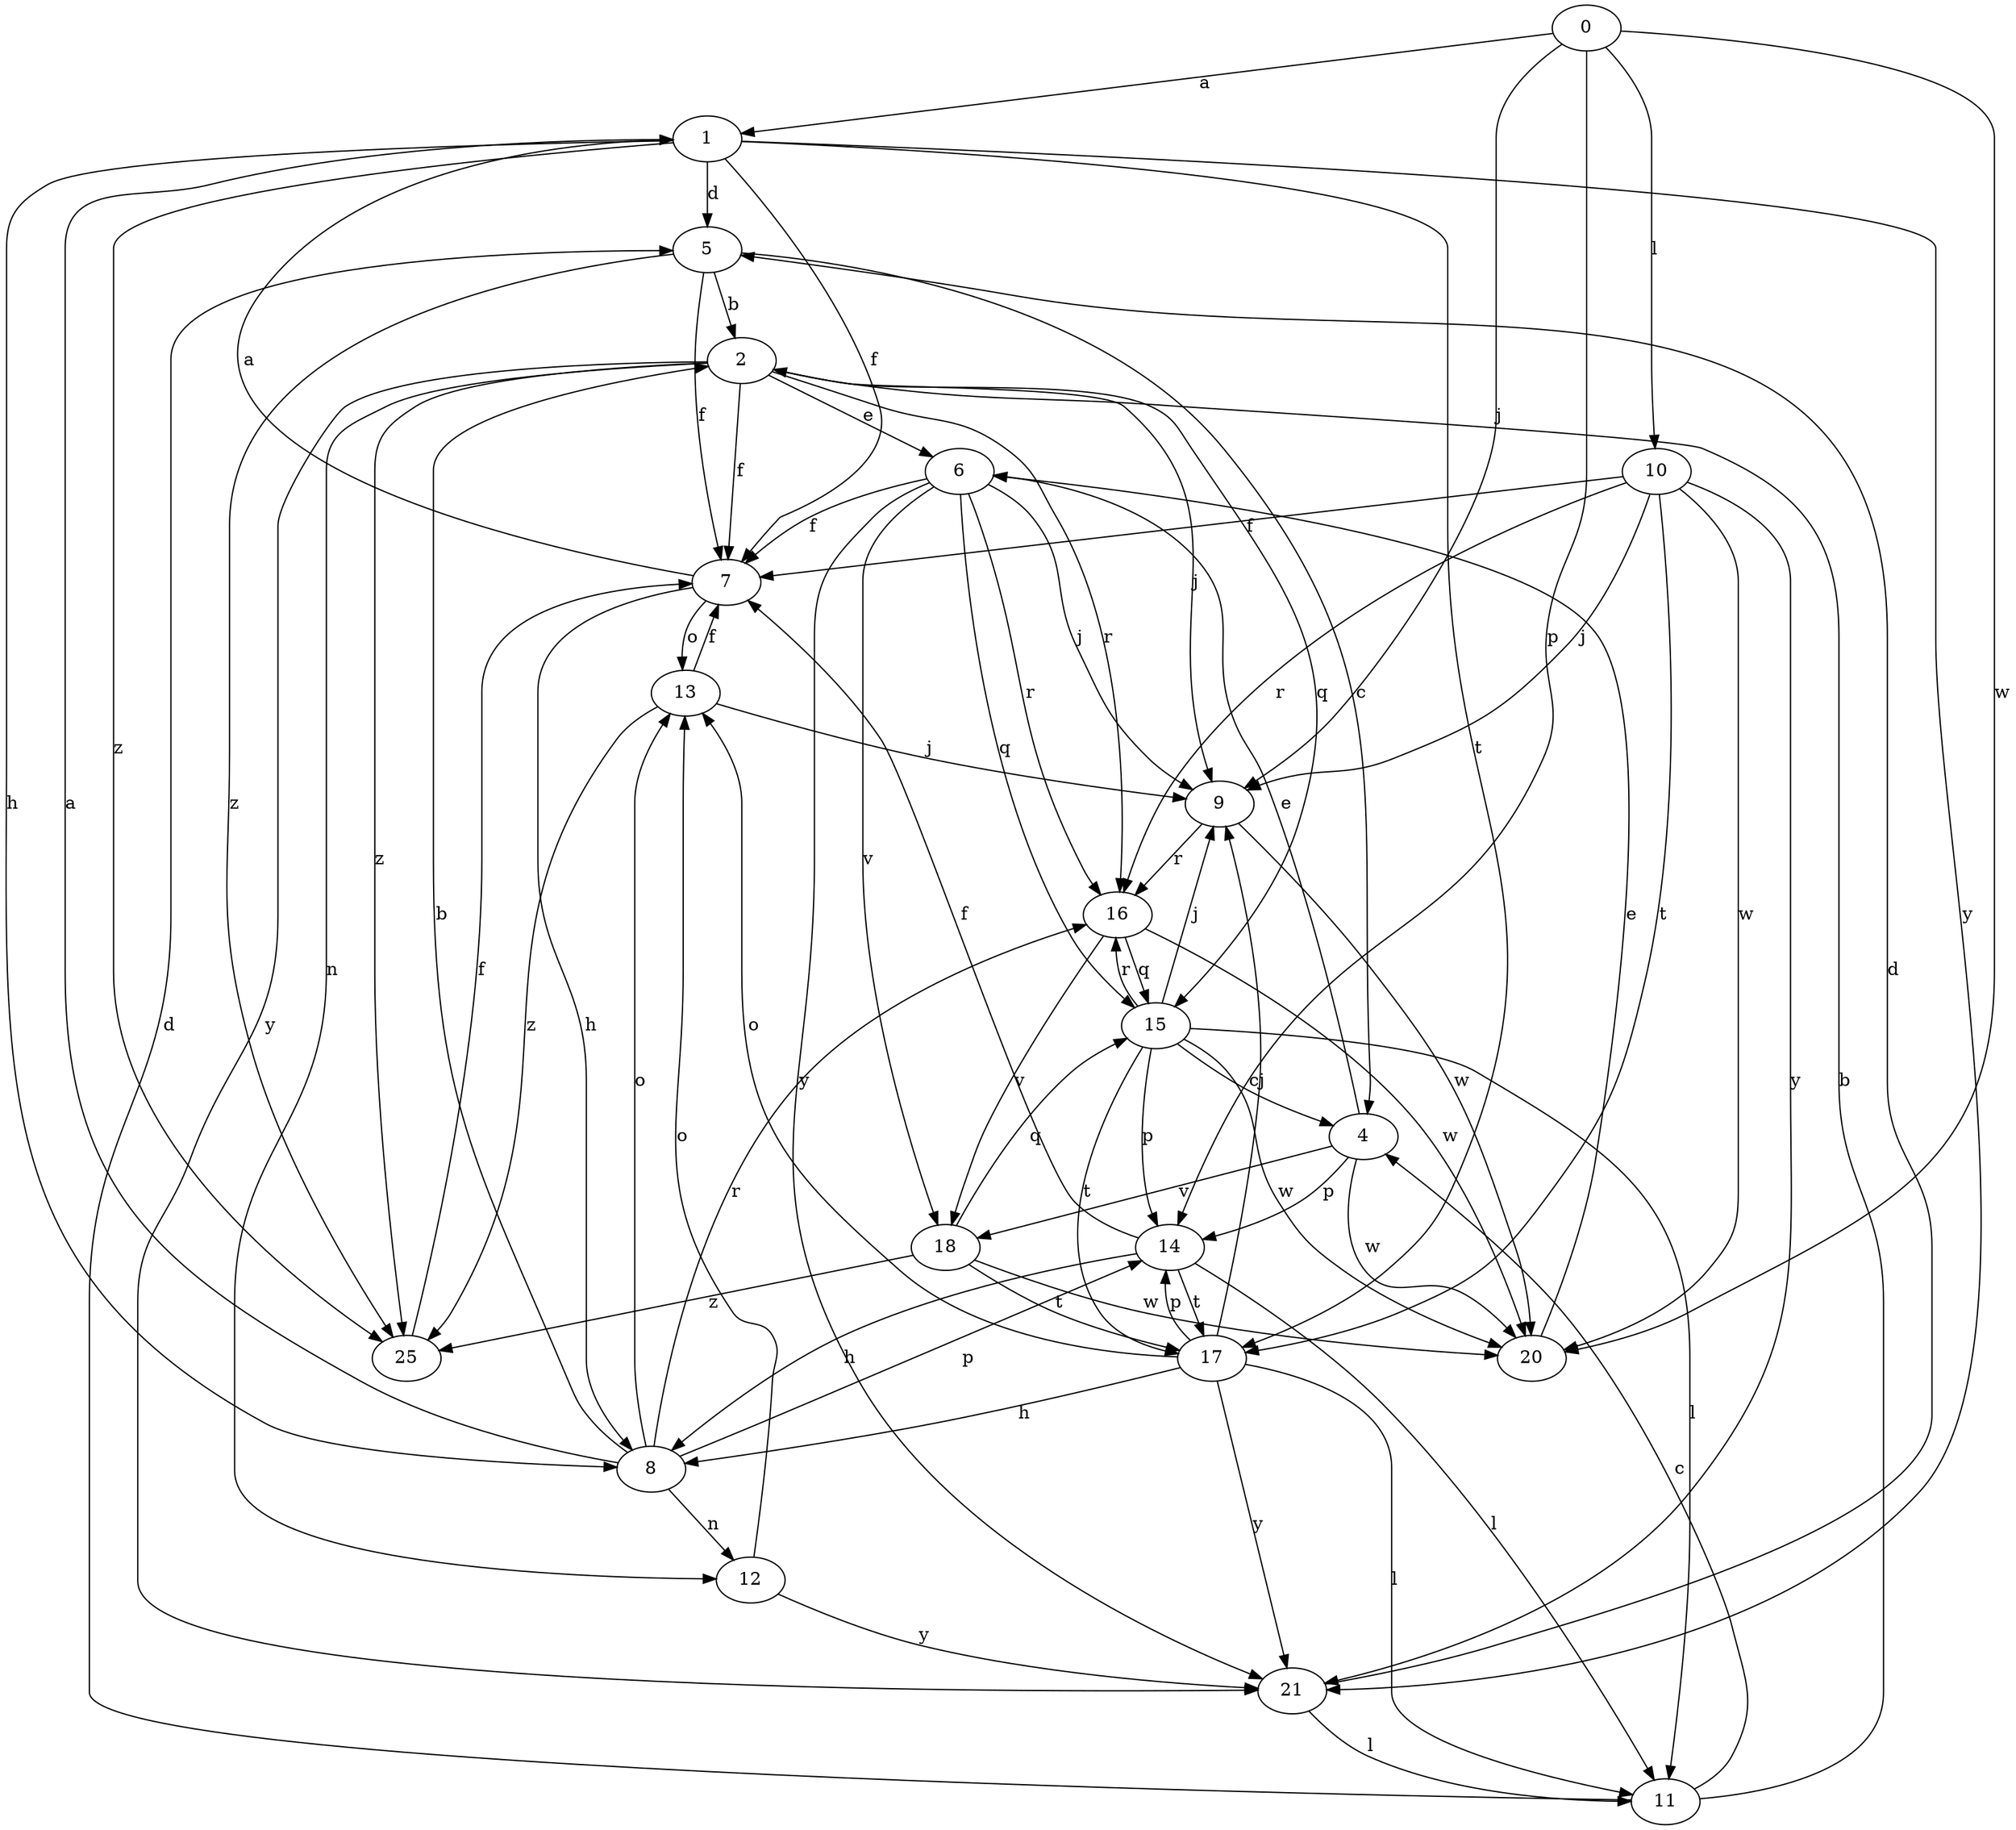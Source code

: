 strict digraph  {
1;
2;
4;
5;
6;
7;
8;
9;
10;
0;
11;
12;
13;
14;
15;
16;
17;
18;
20;
21;
25;
1 -> 5  [label=d];
1 -> 7  [label=f];
1 -> 8  [label=h];
1 -> 17  [label=t];
1 -> 21  [label=y];
1 -> 25  [label=z];
2 -> 6  [label=e];
2 -> 7  [label=f];
2 -> 9  [label=j];
2 -> 12  [label=n];
2 -> 15  [label=q];
2 -> 16  [label=r];
2 -> 21  [label=y];
2 -> 25  [label=z];
4 -> 6  [label=e];
4 -> 14  [label=p];
4 -> 18  [label=v];
4 -> 20  [label=w];
5 -> 2  [label=b];
5 -> 4  [label=c];
5 -> 7  [label=f];
5 -> 25  [label=z];
6 -> 7  [label=f];
6 -> 9  [label=j];
6 -> 15  [label=q];
6 -> 16  [label=r];
6 -> 18  [label=v];
6 -> 21  [label=y];
7 -> 1  [label=a];
7 -> 8  [label=h];
7 -> 13  [label=o];
8 -> 1  [label=a];
8 -> 2  [label=b];
8 -> 12  [label=n];
8 -> 13  [label=o];
8 -> 14  [label=p];
8 -> 16  [label=r];
9 -> 16  [label=r];
9 -> 20  [label=w];
10 -> 7  [label=f];
10 -> 9  [label=j];
10 -> 16  [label=r];
10 -> 17  [label=t];
10 -> 20  [label=w];
10 -> 21  [label=y];
0 -> 1  [label=a];
0 -> 9  [label=j];
0 -> 10  [label=l];
0 -> 14  [label=p];
0 -> 20  [label=w];
11 -> 2  [label=b];
11 -> 4  [label=c];
11 -> 5  [label=d];
12 -> 13  [label=o];
12 -> 21  [label=y];
13 -> 7  [label=f];
13 -> 9  [label=j];
13 -> 25  [label=z];
14 -> 7  [label=f];
14 -> 8  [label=h];
14 -> 11  [label=l];
14 -> 17  [label=t];
15 -> 4  [label=c];
15 -> 9  [label=j];
15 -> 11  [label=l];
15 -> 14  [label=p];
15 -> 16  [label=r];
15 -> 17  [label=t];
15 -> 20  [label=w];
16 -> 15  [label=q];
16 -> 18  [label=v];
16 -> 20  [label=w];
17 -> 8  [label=h];
17 -> 9  [label=j];
17 -> 11  [label=l];
17 -> 13  [label=o];
17 -> 14  [label=p];
17 -> 21  [label=y];
18 -> 15  [label=q];
18 -> 17  [label=t];
18 -> 20  [label=w];
18 -> 25  [label=z];
20 -> 6  [label=e];
21 -> 5  [label=d];
21 -> 11  [label=l];
25 -> 7  [label=f];
}
